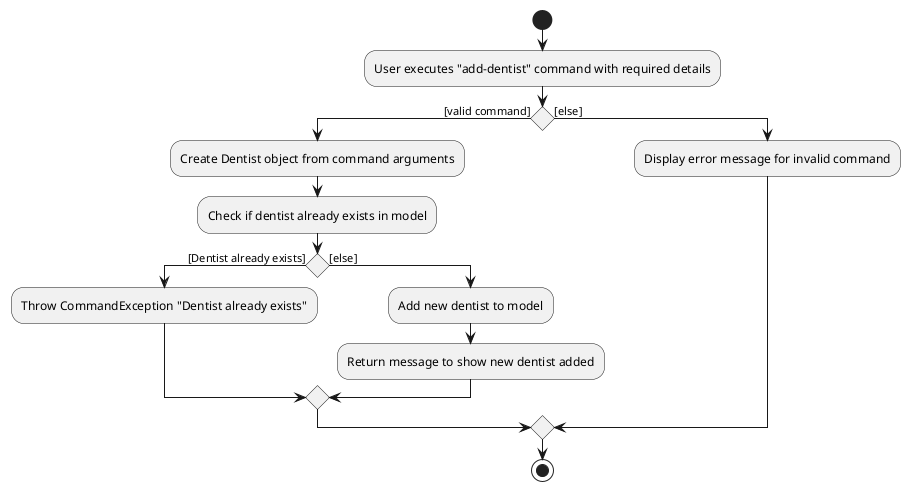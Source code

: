 @startuml
start
:User executes "add-dentist" command with required details;

if () then ([valid command])
  :Create Dentist object from command arguments;

:Check if dentist already exists in model;

if () then ([Dentist already exists])
  :Throw CommandException "Dentist already exists";
else ([else])
  :Add new dentist to model;
  :Return message to show new dentist added;
endif

else ([else])
    :Display error message for invalid command;
endif

stop
@enduml

